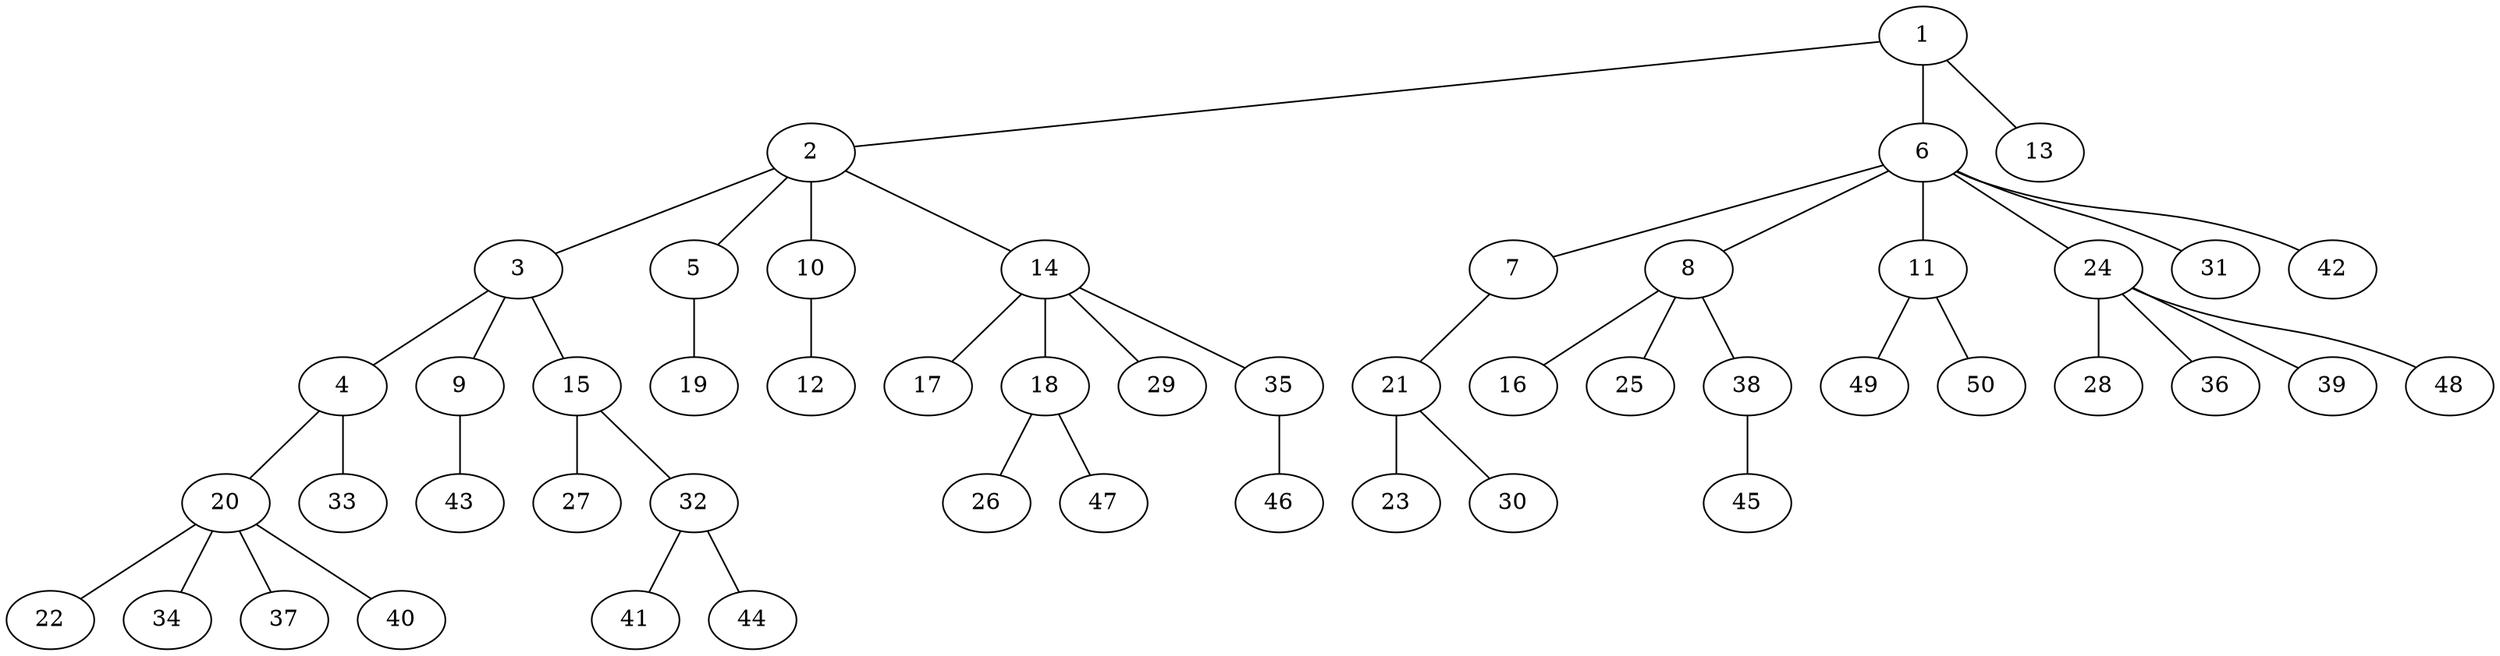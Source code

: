 graph graphname {1--2
1--6
1--13
2--3
2--5
2--10
2--14
3--4
3--9
3--15
4--20
4--33
5--19
6--7
6--8
6--11
6--24
6--31
6--42
7--21
8--16
8--25
8--38
9--43
10--12
11--49
11--50
14--17
14--18
14--29
14--35
15--27
15--32
18--26
18--47
20--22
20--34
20--37
20--40
21--23
21--30
24--28
24--36
24--39
24--48
32--41
32--44
35--46
38--45
}